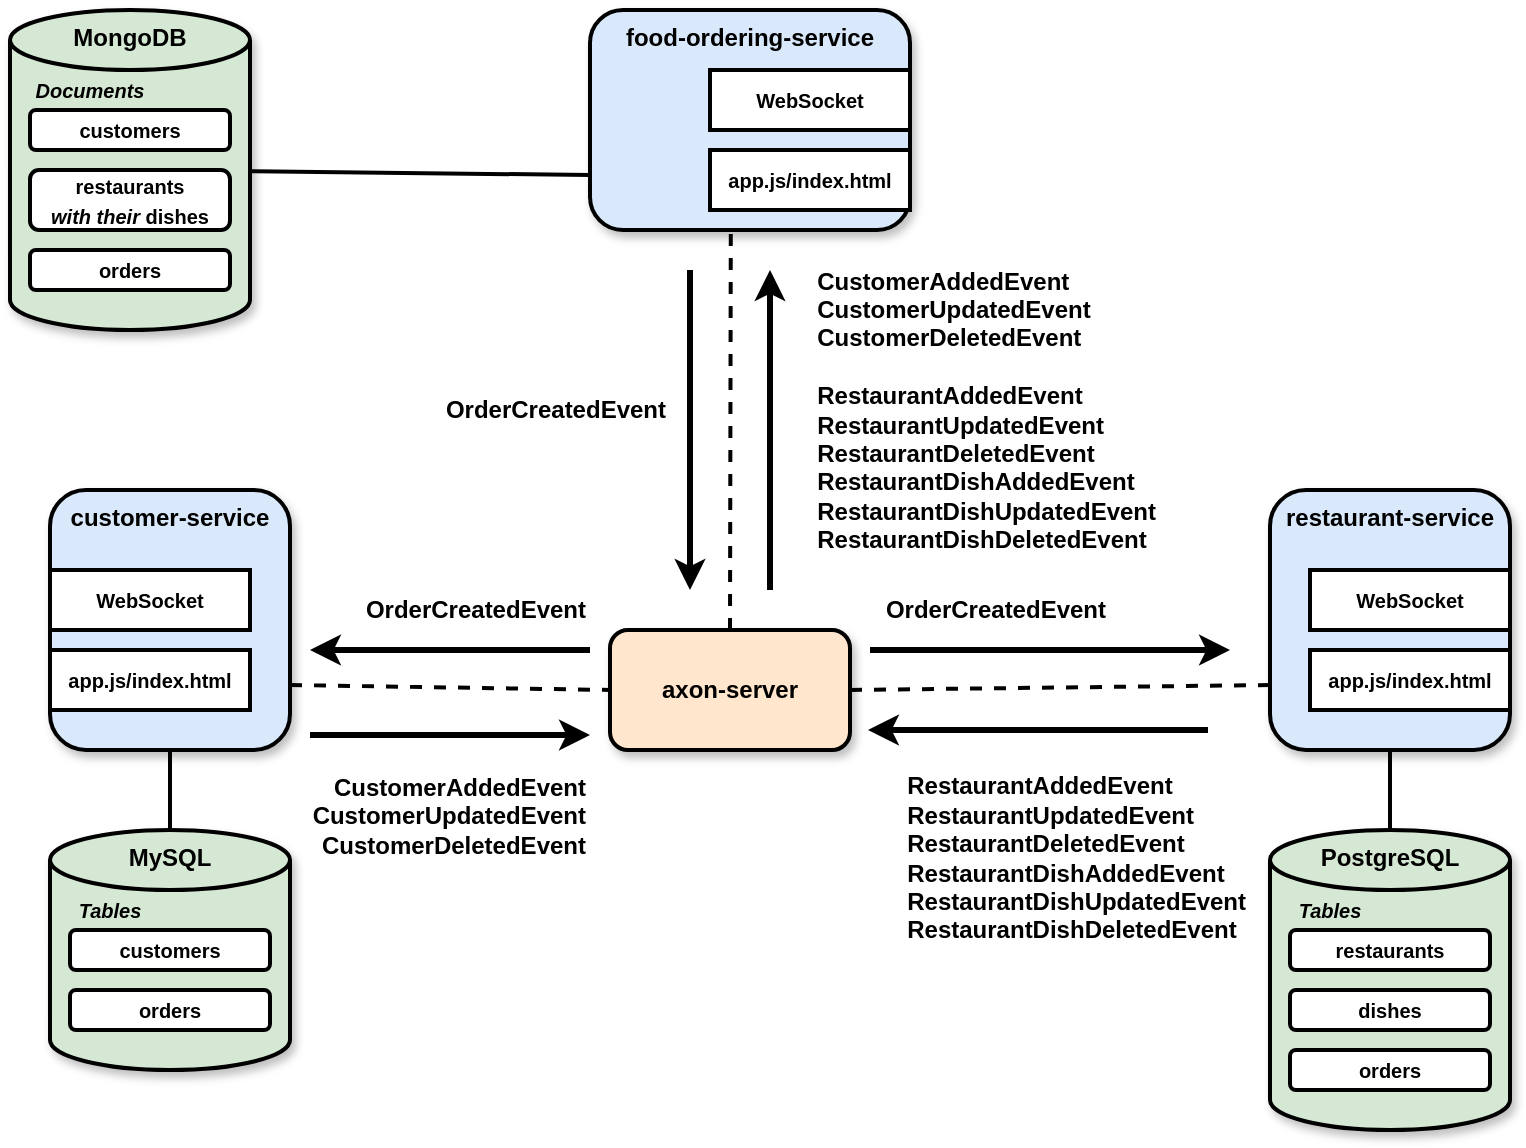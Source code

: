 <mxfile version="13.6.2" type="google"><diagram id="7Cw-9pQELW2lVH8e5Yrm" name="Page-1"><mxGraphModel dx="786" dy="527" grid="1" gridSize="10" guides="1" tooltips="1" connect="1" arrows="1" fold="1" page="1" pageScale="1" pageWidth="850" pageHeight="1100" math="0" shadow="0"><root><mxCell id="0"/><mxCell id="1" parent="0"/><mxCell id="AWjw4BJ0FJbi6_Q_XkCY-1" value="&lt;b&gt;customer-service&lt;/b&gt;" style="rounded=1;whiteSpace=wrap;html=1;strokeWidth=2;fillColor=#dae8fc;shadow=1;horizontal=1;verticalAlign=top;" parent="1" vertex="1"><mxGeometry x="50" y="260" width="120" height="130" as="geometry"/></mxCell><mxCell id="AWjw4BJ0FJbi6_Q_XkCY-2" value="&lt;b&gt;restaurant-service&lt;/b&gt;" style="rounded=1;whiteSpace=wrap;html=1;strokeWidth=2;fillColor=#dae8fc;shadow=1;horizontal=1;verticalAlign=top;" parent="1" vertex="1"><mxGeometry x="660" y="260" width="120" height="130" as="geometry"/></mxCell><mxCell id="AWjw4BJ0FJbi6_Q_XkCY-3" value="&lt;b&gt;food-ordering-service&lt;/b&gt;" style="rounded=1;whiteSpace=wrap;html=1;strokeWidth=2;fillColor=#dae8fc;shadow=1;verticalAlign=top;" parent="1" vertex="1"><mxGeometry x="320" y="20" width="160" height="110" as="geometry"/></mxCell><mxCell id="AWjw4BJ0FJbi6_Q_XkCY-4" value="&lt;b&gt;MySQL&lt;/b&gt;" style="shape=cylinder2;whiteSpace=wrap;html=1;boundedLbl=1;backgroundOutline=1;size=15;strokeWidth=2;horizontal=1;verticalAlign=top;fillColor=#d5e8d4;shadow=1;" parent="1" vertex="1"><mxGeometry x="50" y="430" width="120" height="120" as="geometry"/></mxCell><mxCell id="AWjw4BJ0FJbi6_Q_XkCY-7" value="&lt;font style=&quot;font-size: 10px&quot;&gt;&lt;b&gt;customers&lt;/b&gt;&lt;/font&gt;" style="rounded=1;whiteSpace=wrap;html=1;strokeWidth=2;" parent="1" vertex="1"><mxGeometry x="60" y="480" width="100" height="20" as="geometry"/></mxCell><mxCell id="AWjw4BJ0FJbi6_Q_XkCY-8" value="&lt;font style=&quot;font-size: 10px&quot;&gt;&lt;b&gt;orders&lt;/b&gt;&lt;/font&gt;" style="rounded=1;whiteSpace=wrap;html=1;strokeWidth=2;" parent="1" vertex="1"><mxGeometry x="60" y="510" width="100" height="20" as="geometry"/></mxCell><mxCell id="AWjw4BJ0FJbi6_Q_XkCY-9" value="&lt;b&gt;MongoDB&lt;/b&gt;" style="shape=cylinder2;whiteSpace=wrap;html=1;boundedLbl=1;backgroundOutline=1;size=15;strokeWidth=2;horizontal=1;verticalAlign=top;fillColor=#d5e8d4;shadow=1;" parent="1" vertex="1"><mxGeometry x="30" y="20" width="120" height="160" as="geometry"/></mxCell><mxCell id="AWjw4BJ0FJbi6_Q_XkCY-10" value="&lt;font style=&quot;font-size: 10px&quot;&gt;&lt;b&gt;customers&lt;/b&gt;&lt;/font&gt;" style="rounded=1;whiteSpace=wrap;html=1;strokeWidth=2;" parent="1" vertex="1"><mxGeometry x="40" y="70" width="100" height="20" as="geometry"/></mxCell><mxCell id="AWjw4BJ0FJbi6_Q_XkCY-11" value="&lt;font style=&quot;font-size: 10px&quot;&gt;&lt;b&gt;restaurants&lt;br&gt;&lt;i&gt;with their&lt;/i&gt; dishes&lt;br&gt;&lt;/b&gt;&lt;/font&gt;" style="rounded=1;whiteSpace=wrap;html=1;strokeWidth=2;" parent="1" vertex="1"><mxGeometry x="40" y="100" width="100" height="30" as="geometry"/></mxCell><mxCell id="AWjw4BJ0FJbi6_Q_XkCY-12" value="&lt;font style=&quot;font-size: 10px&quot;&gt;&lt;b&gt;orders&lt;/b&gt;&lt;/font&gt;" style="rounded=1;whiteSpace=wrap;html=1;strokeWidth=2;" parent="1" vertex="1"><mxGeometry x="40" y="140" width="100" height="20" as="geometry"/></mxCell><mxCell id="AWjw4BJ0FJbi6_Q_XkCY-14" value="&lt;b&gt;PostgreSQL&lt;/b&gt;" style="shape=cylinder2;whiteSpace=wrap;html=1;boundedLbl=1;backgroundOutline=1;size=15;strokeWidth=2;horizontal=1;verticalAlign=top;fillColor=#d5e8d4;shadow=1;" parent="1" vertex="1"><mxGeometry x="660" y="430" width="120" height="150" as="geometry"/></mxCell><mxCell id="AWjw4BJ0FJbi6_Q_XkCY-15" value="&lt;font style=&quot;font-size: 10px&quot;&gt;&lt;b&gt;restaurants&lt;/b&gt;&lt;/font&gt;" style="rounded=1;whiteSpace=wrap;html=1;strokeWidth=2;" parent="1" vertex="1"><mxGeometry x="670" y="480" width="100" height="20" as="geometry"/></mxCell><mxCell id="AWjw4BJ0FJbi6_Q_XkCY-16" value="&lt;font style=&quot;font-size: 10px&quot;&gt;&lt;b&gt;dishes&lt;/b&gt;&lt;/font&gt;" style="rounded=1;whiteSpace=wrap;html=1;strokeWidth=2;" parent="1" vertex="1"><mxGeometry x="670" y="510" width="100" height="20" as="geometry"/></mxCell><mxCell id="AWjw4BJ0FJbi6_Q_XkCY-17" value="&lt;font style=&quot;font-size: 10px&quot;&gt;&lt;b&gt;orders&lt;/b&gt;&lt;/font&gt;" style="rounded=1;whiteSpace=wrap;html=1;strokeWidth=2;" parent="1" vertex="1"><mxGeometry x="670" y="540" width="100" height="20" as="geometry"/></mxCell><mxCell id="AWjw4BJ0FJbi6_Q_XkCY-19" value="&lt;font style=&quot;font-size: 10px&quot;&gt;&lt;i&gt;Tables&lt;/i&gt;&lt;/font&gt;" style="text;html=1;strokeColor=none;fillColor=none;align=center;verticalAlign=middle;whiteSpace=wrap;rounded=0;fontStyle=1" parent="1" vertex="1"><mxGeometry x="60" y="460" width="40" height="20" as="geometry"/></mxCell><mxCell id="AWjw4BJ0FJbi6_Q_XkCY-20" value="&lt;font style=&quot;font-size: 10px&quot;&gt;&lt;i&gt;Tables&lt;/i&gt;&lt;/font&gt;" style="text;html=1;strokeColor=none;fillColor=none;align=center;verticalAlign=middle;whiteSpace=wrap;rounded=0;fontStyle=1" parent="1" vertex="1"><mxGeometry x="670" y="460" width="40" height="20" as="geometry"/></mxCell><mxCell id="AWjw4BJ0FJbi6_Q_XkCY-21" value="&lt;font style=&quot;font-size: 10px&quot;&gt;&lt;i&gt;Documents&lt;/i&gt;&lt;/font&gt;" style="text;html=1;strokeColor=none;fillColor=none;align=center;verticalAlign=middle;whiteSpace=wrap;rounded=0;fontStyle=1" parent="1" vertex="1"><mxGeometry x="40" y="50" width="60" height="20" as="geometry"/></mxCell><mxCell id="AWjw4BJ0FJbi6_Q_XkCY-22" value="&lt;b&gt;axon-server&lt;/b&gt;" style="rounded=1;whiteSpace=wrap;html=1;strokeWidth=2;fillColor=#ffe6cc;shadow=1;" parent="1" vertex="1"><mxGeometry x="330" y="330" width="120" height="60" as="geometry"/></mxCell><mxCell id="AWjw4BJ0FJbi6_Q_XkCY-23" value="" style="endArrow=none;html=1;exitX=0.5;exitY=1;exitDx=0;exitDy=0;entryX=0.5;entryY=0;entryDx=0;entryDy=0;entryPerimeter=0;strokeWidth=2;" parent="1" source="AWjw4BJ0FJbi6_Q_XkCY-1" target="AWjw4BJ0FJbi6_Q_XkCY-4" edge="1"><mxGeometry width="50" height="50" relative="1" as="geometry"><mxPoint x="170" y="470" as="sourcePoint"/><mxPoint x="220" y="420" as="targetPoint"/></mxGeometry></mxCell><mxCell id="AWjw4BJ0FJbi6_Q_XkCY-25" value="" style="endArrow=none;html=1;strokeWidth=2;entryX=0.5;entryY=1;entryDx=0;entryDy=0;exitX=0.5;exitY=0;exitDx=0;exitDy=0;exitPerimeter=0;" parent="1" source="AWjw4BJ0FJbi6_Q_XkCY-14" target="AWjw4BJ0FJbi6_Q_XkCY-2" edge="1"><mxGeometry width="50" height="50" relative="1" as="geometry"><mxPoint x="620" y="470" as="sourcePoint"/><mxPoint x="670" y="420" as="targetPoint"/></mxGeometry></mxCell><mxCell id="AWjw4BJ0FJbi6_Q_XkCY-29" value="&lt;b&gt;CustomerAddedEvent&lt;br&gt;CustomerUpdatedEvent&lt;br&gt;CustomerDeletedEvent&lt;/b&gt;" style="text;html=1;strokeColor=none;fillColor=none;align=right;verticalAlign=middle;whiteSpace=wrap;rounded=0;" parent="1" vertex="1"><mxGeometry x="170" y="397.5" width="150" height="50" as="geometry"/></mxCell><mxCell id="AWjw4BJ0FJbi6_Q_XkCY-30" value="&lt;div style=&quot;text-align: left&quot;&gt;&lt;b&gt;RestaurantAddedEvent&lt;/b&gt;&lt;/div&gt;&lt;b&gt;&lt;div style=&quot;text-align: left&quot;&gt;&lt;b&gt;RestaurantUpdatedEvent&lt;/b&gt;&lt;/div&gt;&lt;div style=&quot;text-align: left&quot;&gt;&lt;b&gt;RestaurantDeletedEvent&lt;/b&gt;&lt;/div&gt;&lt;/b&gt;&lt;b&gt;&lt;div style=&quot;text-align: left&quot;&gt;&lt;b&gt;RestaurantDishAddedEvent&lt;/b&gt;&lt;/div&gt;&lt;div style=&quot;text-align: left&quot;&gt;&lt;b&gt;RestaurantDishUpdatedEvent&lt;/b&gt;&lt;/div&gt;&lt;div style=&quot;text-align: left&quot;&gt;&lt;b&gt;RestaurantDishDeletedEvent&lt;/b&gt;&lt;/div&gt;&lt;/b&gt;" style="text;html=1;strokeColor=none;fillColor=none;align=right;verticalAlign=middle;whiteSpace=wrap;rounded=0;" parent="1" vertex="1"><mxGeometry x="470" y="399" width="180" height="90" as="geometry"/></mxCell><mxCell id="AWjw4BJ0FJbi6_Q_XkCY-32" value="" style="endArrow=none;html=1;strokeWidth=2;entryX=0;entryY=0.75;entryDx=0;entryDy=0;" parent="1" source="AWjw4BJ0FJbi6_Q_XkCY-9" target="AWjw4BJ0FJbi6_Q_XkCY-3" edge="1"><mxGeometry width="50" height="50" relative="1" as="geometry"><mxPoint x="220" y="150" as="sourcePoint"/><mxPoint x="270" y="100" as="targetPoint"/></mxGeometry></mxCell><mxCell id="AWjw4BJ0FJbi6_Q_XkCY-33" value="" style="endArrow=none;html=1;strokeWidth=2;exitX=0.5;exitY=0;exitDx=0;exitDy=0;dashed=1;entryX=0.44;entryY=1.009;entryDx=0;entryDy=0;entryPerimeter=0;" parent="1" source="AWjw4BJ0FJbi6_Q_XkCY-22" target="AWjw4BJ0FJbi6_Q_XkCY-3" edge="1"><mxGeometry width="50" height="50" relative="1" as="geometry"><mxPoint x="370" y="200" as="sourcePoint"/><mxPoint x="420" y="150" as="targetPoint"/></mxGeometry></mxCell><mxCell id="AWjw4BJ0FJbi6_Q_XkCY-34" value="" style="endArrow=none;html=1;strokeWidth=2;exitX=1;exitY=0.75;exitDx=0;exitDy=0;entryX=0;entryY=0.5;entryDx=0;entryDy=0;dashed=1;" parent="1" source="AWjw4BJ0FJbi6_Q_XkCY-1" target="AWjw4BJ0FJbi6_Q_XkCY-22" edge="1"><mxGeometry width="50" height="50" relative="1" as="geometry"><mxPoint x="220" y="390" as="sourcePoint"/><mxPoint x="270" y="340" as="targetPoint"/></mxGeometry></mxCell><mxCell id="AWjw4BJ0FJbi6_Q_XkCY-35" value="" style="endArrow=none;html=1;strokeWidth=2;exitX=1;exitY=0.5;exitDx=0;exitDy=0;entryX=0;entryY=0.75;entryDx=0;entryDy=0;dashed=1;" parent="1" source="AWjw4BJ0FJbi6_Q_XkCY-22" target="AWjw4BJ0FJbi6_Q_XkCY-2" edge="1"><mxGeometry width="50" height="50" relative="1" as="geometry"><mxPoint x="180" y="370" as="sourcePoint"/><mxPoint x="340" y="370" as="targetPoint"/></mxGeometry></mxCell><mxCell id="AWjw4BJ0FJbi6_Q_XkCY-36" value="&lt;b&gt;OrderCreatedEvent&lt;/b&gt;" style="text;html=1;strokeColor=none;fillColor=none;align=right;verticalAlign=middle;whiteSpace=wrap;rounded=0;" parent="1" vertex="1"><mxGeometry x="240" y="210" width="120" height="20" as="geometry"/></mxCell><mxCell id="AWjw4BJ0FJbi6_Q_XkCY-37" value="" style="endArrow=classic;html=1;strokeWidth=3;" parent="1" edge="1"><mxGeometry width="50" height="50" relative="1" as="geometry"><mxPoint x="180" y="382.5" as="sourcePoint"/><mxPoint x="320" y="382.5" as="targetPoint"/></mxGeometry></mxCell><mxCell id="AWjw4BJ0FJbi6_Q_XkCY-38" value="" style="endArrow=classic;html=1;strokeWidth=3;" parent="1" edge="1"><mxGeometry width="50" height="50" relative="1" as="geometry"><mxPoint x="629" y="380" as="sourcePoint"/><mxPoint x="459" y="380" as="targetPoint"/></mxGeometry></mxCell><mxCell id="AWjw4BJ0FJbi6_Q_XkCY-40" value="" style="endArrow=classic;html=1;strokeWidth=3;" parent="1" edge="1"><mxGeometry width="50" height="50" relative="1" as="geometry"><mxPoint x="320" y="340" as="sourcePoint"/><mxPoint x="180.0" y="340" as="targetPoint"/></mxGeometry></mxCell><mxCell id="AWjw4BJ0FJbi6_Q_XkCY-41" value="&lt;b&gt;OrderCreatedEvent&lt;/b&gt;" style="text;html=1;strokeColor=none;fillColor=none;align=right;verticalAlign=middle;whiteSpace=wrap;rounded=0;" parent="1" vertex="1"><mxGeometry x="200" y="310" width="120" height="20" as="geometry"/></mxCell><mxCell id="AWjw4BJ0FJbi6_Q_XkCY-42" value="" style="endArrow=classic;html=1;strokeWidth=3;" parent="1" edge="1"><mxGeometry width="50" height="50" relative="1" as="geometry"><mxPoint x="460" y="340" as="sourcePoint"/><mxPoint x="640" y="340" as="targetPoint"/></mxGeometry></mxCell><mxCell id="AWjw4BJ0FJbi6_Q_XkCY-43" value="&lt;b&gt;OrderCreatedEvent&lt;/b&gt;" style="text;html=1;strokeColor=none;fillColor=none;align=right;verticalAlign=middle;whiteSpace=wrap;rounded=0;" parent="1" vertex="1"><mxGeometry x="460" y="310" width="120" height="20" as="geometry"/></mxCell><mxCell id="AWjw4BJ0FJbi6_Q_XkCY-44" value="" style="endArrow=classic;html=1;strokeWidth=3;" parent="1" edge="1"><mxGeometry width="50" height="50" relative="1" as="geometry"><mxPoint x="370" y="150" as="sourcePoint"/><mxPoint x="370" y="310" as="targetPoint"/></mxGeometry></mxCell><mxCell id="AWjw4BJ0FJbi6_Q_XkCY-45" value="" style="endArrow=classic;html=1;strokeWidth=3;" parent="1" edge="1"><mxGeometry width="50" height="50" relative="1" as="geometry"><mxPoint x="410" y="310" as="sourcePoint"/><mxPoint x="410" y="150" as="targetPoint"/></mxGeometry></mxCell><mxCell id="AWjw4BJ0FJbi6_Q_XkCY-46" value="&lt;div style=&quot;text-align: left&quot;&gt;&lt;b style=&quot;text-align: right&quot;&gt;CustomerAddedEvent&lt;br&gt;CustomerUpdatedEvent&lt;br&gt;CustomerDeletedEvent&lt;/b&gt;&lt;b&gt;&lt;br&gt;&lt;/b&gt;&lt;/div&gt;&lt;div style=&quot;text-align: left&quot;&gt;&lt;b style=&quot;text-align: right&quot;&gt;&lt;br&gt;&lt;/b&gt;&lt;/div&gt;&lt;div style=&quot;text-align: left&quot;&gt;&lt;b&gt;RestaurantAddedEvent&lt;/b&gt;&lt;/div&gt;&lt;b&gt;&lt;div style=&quot;text-align: left&quot;&gt;&lt;b&gt;RestaurantUpdatedEvent&lt;/b&gt;&lt;/div&gt;&lt;div style=&quot;text-align: left&quot;&gt;&lt;b&gt;RestaurantDeletedEvent&lt;/b&gt;&lt;/div&gt;&lt;/b&gt;&lt;b&gt;&lt;div style=&quot;text-align: left&quot;&gt;&lt;b&gt;RestaurantDishAddedEvent&lt;/b&gt;&lt;/div&gt;&lt;div style=&quot;text-align: left&quot;&gt;&lt;b&gt;RestaurantDishUpdatedEvent&lt;/b&gt;&lt;/div&gt;&lt;div style=&quot;text-align: left&quot;&gt;&lt;b&gt;RestaurantDishDeletedEvent&lt;/b&gt;&lt;/div&gt;&lt;/b&gt;" style="text;html=1;strokeColor=none;fillColor=none;align=right;verticalAlign=middle;whiteSpace=wrap;rounded=0;" parent="1" vertex="1"><mxGeometry x="425" y="140" width="180" height="160" as="geometry"/></mxCell><mxCell id="6nFjS3vLFgyOyrWouJak-1" value="&lt;font style=&quot;font-size: 10px&quot;&gt;&lt;b&gt;WebSocket&lt;/b&gt;&lt;/font&gt;" style="rounded=0;whiteSpace=wrap;html=1;strokeWidth=2;" vertex="1" parent="1"><mxGeometry x="50" y="300" width="100" height="30" as="geometry"/></mxCell><mxCell id="6nFjS3vLFgyOyrWouJak-2" value="&lt;font style=&quot;font-size: 10px&quot;&gt;&lt;b&gt;app.js/index.html&lt;/b&gt;&lt;/font&gt;" style="rounded=0;whiteSpace=wrap;html=1;strokeWidth=2;" vertex="1" parent="1"><mxGeometry x="50" y="340" width="100" height="30" as="geometry"/></mxCell><mxCell id="6nFjS3vLFgyOyrWouJak-4" value="&lt;font style=&quot;font-size: 10px&quot;&gt;&lt;b&gt;WebSocket&lt;/b&gt;&lt;/font&gt;" style="rounded=0;whiteSpace=wrap;html=1;strokeWidth=2;" vertex="1" parent="1"><mxGeometry x="680" y="300" width="100" height="30" as="geometry"/></mxCell><mxCell id="6nFjS3vLFgyOyrWouJak-5" value="&lt;font style=&quot;font-size: 10px&quot;&gt;&lt;b&gt;app.js/index.html&lt;/b&gt;&lt;/font&gt;" style="rounded=0;whiteSpace=wrap;html=1;strokeWidth=2;" vertex="1" parent="1"><mxGeometry x="680" y="340" width="100" height="30" as="geometry"/></mxCell><mxCell id="6nFjS3vLFgyOyrWouJak-6" value="&lt;font style=&quot;font-size: 10px&quot;&gt;&lt;b&gt;WebSocket&lt;/b&gt;&lt;/font&gt;" style="rounded=0;whiteSpace=wrap;html=1;strokeWidth=2;" vertex="1" parent="1"><mxGeometry x="380" y="50" width="100" height="30" as="geometry"/></mxCell><mxCell id="6nFjS3vLFgyOyrWouJak-7" value="&lt;font style=&quot;font-size: 10px&quot;&gt;&lt;b&gt;app.js/index.html&lt;/b&gt;&lt;/font&gt;" style="rounded=0;whiteSpace=wrap;html=1;strokeWidth=2;" vertex="1" parent="1"><mxGeometry x="380" y="90" width="100" height="30" as="geometry"/></mxCell></root></mxGraphModel></diagram></mxfile>